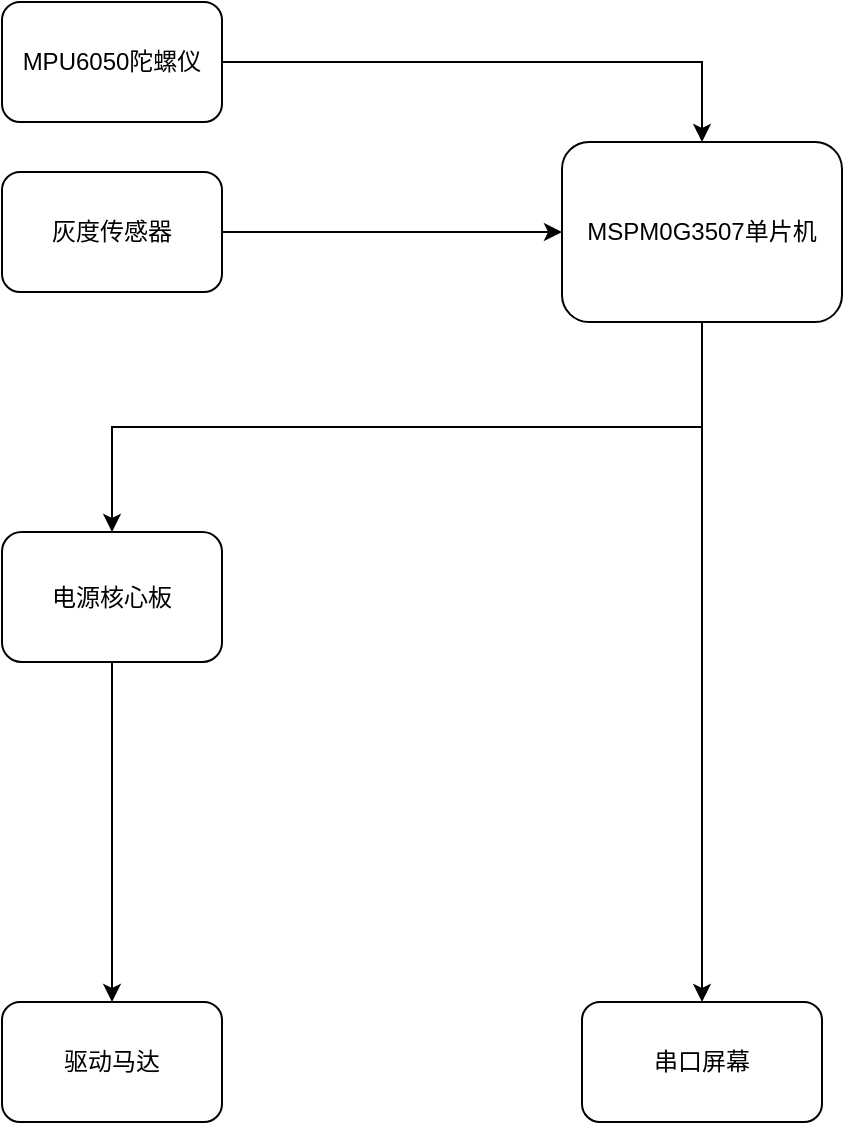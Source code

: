 <mxfile version="24.7.6">
  <diagram name="第 1 页" id="OYajzJ8WG88uhbxSJBp5">
    <mxGraphModel dx="1426" dy="783" grid="1" gridSize="10" guides="1" tooltips="1" connect="1" arrows="1" fold="1" page="1" pageScale="1" pageWidth="827" pageHeight="1169" math="0" shadow="0">
      <root>
        <mxCell id="0" />
        <mxCell id="1" parent="0" />
        <mxCell id="3s0f6Iqx2QGQnJLX9i-5-9" style="edgeStyle=orthogonalEdgeStyle;rounded=0;orthogonalLoop=1;jettySize=auto;html=1;exitX=0.5;exitY=1;exitDx=0;exitDy=0;entryX=0.5;entryY=0;entryDx=0;entryDy=0;" edge="1" parent="1" source="3s0f6Iqx2QGQnJLX9i-5-3" target="3s0f6Iqx2QGQnJLX9i-5-4">
          <mxGeometry relative="1" as="geometry" />
        </mxCell>
        <mxCell id="3s0f6Iqx2QGQnJLX9i-5-10" style="edgeStyle=orthogonalEdgeStyle;rounded=0;orthogonalLoop=1;jettySize=auto;html=1;exitX=0.5;exitY=1;exitDx=0;exitDy=0;entryX=0.5;entryY=0;entryDx=0;entryDy=0;" edge="1" parent="1" source="3s0f6Iqx2QGQnJLX9i-5-3" target="3s0f6Iqx2QGQnJLX9i-5-7">
          <mxGeometry relative="1" as="geometry" />
        </mxCell>
        <mxCell id="3s0f6Iqx2QGQnJLX9i-5-3" value="MSPM0G3507单片机" style="rounded=1;whiteSpace=wrap;html=1;" vertex="1" parent="1">
          <mxGeometry x="390" y="390" width="140" height="90" as="geometry" />
        </mxCell>
        <mxCell id="3s0f6Iqx2QGQnJLX9i-5-11" style="edgeStyle=orthogonalEdgeStyle;rounded=0;orthogonalLoop=1;jettySize=auto;html=1;exitX=0.5;exitY=1;exitDx=0;exitDy=0;entryX=0.5;entryY=0;entryDx=0;entryDy=0;" edge="1" parent="1" source="3s0f6Iqx2QGQnJLX9i-5-4" target="3s0f6Iqx2QGQnJLX9i-5-5">
          <mxGeometry relative="1" as="geometry" />
        </mxCell>
        <mxCell id="3s0f6Iqx2QGQnJLX9i-5-4" value="电源核心板" style="rounded=1;whiteSpace=wrap;html=1;" vertex="1" parent="1">
          <mxGeometry x="110" y="585" width="110" height="65" as="geometry" />
        </mxCell>
        <mxCell id="3s0f6Iqx2QGQnJLX9i-5-5" value="驱动马达" style="rounded=1;whiteSpace=wrap;html=1;" vertex="1" parent="1">
          <mxGeometry x="110" y="820" width="110" height="60" as="geometry" />
        </mxCell>
        <mxCell id="3s0f6Iqx2QGQnJLX9i-5-8" style="edgeStyle=orthogonalEdgeStyle;rounded=0;orthogonalLoop=1;jettySize=auto;html=1;exitX=1;exitY=0.5;exitDx=0;exitDy=0;entryX=0;entryY=0.5;entryDx=0;entryDy=0;" edge="1" parent="1" source="3s0f6Iqx2QGQnJLX9i-5-6" target="3s0f6Iqx2QGQnJLX9i-5-3">
          <mxGeometry relative="1" as="geometry" />
        </mxCell>
        <mxCell id="3s0f6Iqx2QGQnJLX9i-5-6" value="灰度传感器" style="rounded=1;whiteSpace=wrap;html=1;" vertex="1" parent="1">
          <mxGeometry x="110" y="405" width="110" height="60" as="geometry" />
        </mxCell>
        <mxCell id="3s0f6Iqx2QGQnJLX9i-5-7" value="串口屏幕" style="rounded=1;whiteSpace=wrap;html=1;" vertex="1" parent="1">
          <mxGeometry x="400" y="820" width="120" height="60" as="geometry" />
        </mxCell>
        <mxCell id="3s0f6Iqx2QGQnJLX9i-5-13" style="edgeStyle=orthogonalEdgeStyle;rounded=0;orthogonalLoop=1;jettySize=auto;html=1;exitX=1;exitY=0.5;exitDx=0;exitDy=0;entryX=0.5;entryY=0;entryDx=0;entryDy=0;" edge="1" parent="1" source="3s0f6Iqx2QGQnJLX9i-5-12" target="3s0f6Iqx2QGQnJLX9i-5-3">
          <mxGeometry relative="1" as="geometry" />
        </mxCell>
        <mxCell id="3s0f6Iqx2QGQnJLX9i-5-12" value="MPU6050陀螺仪" style="rounded=1;whiteSpace=wrap;html=1;" vertex="1" parent="1">
          <mxGeometry x="110" y="320" width="110" height="60" as="geometry" />
        </mxCell>
      </root>
    </mxGraphModel>
  </diagram>
</mxfile>
